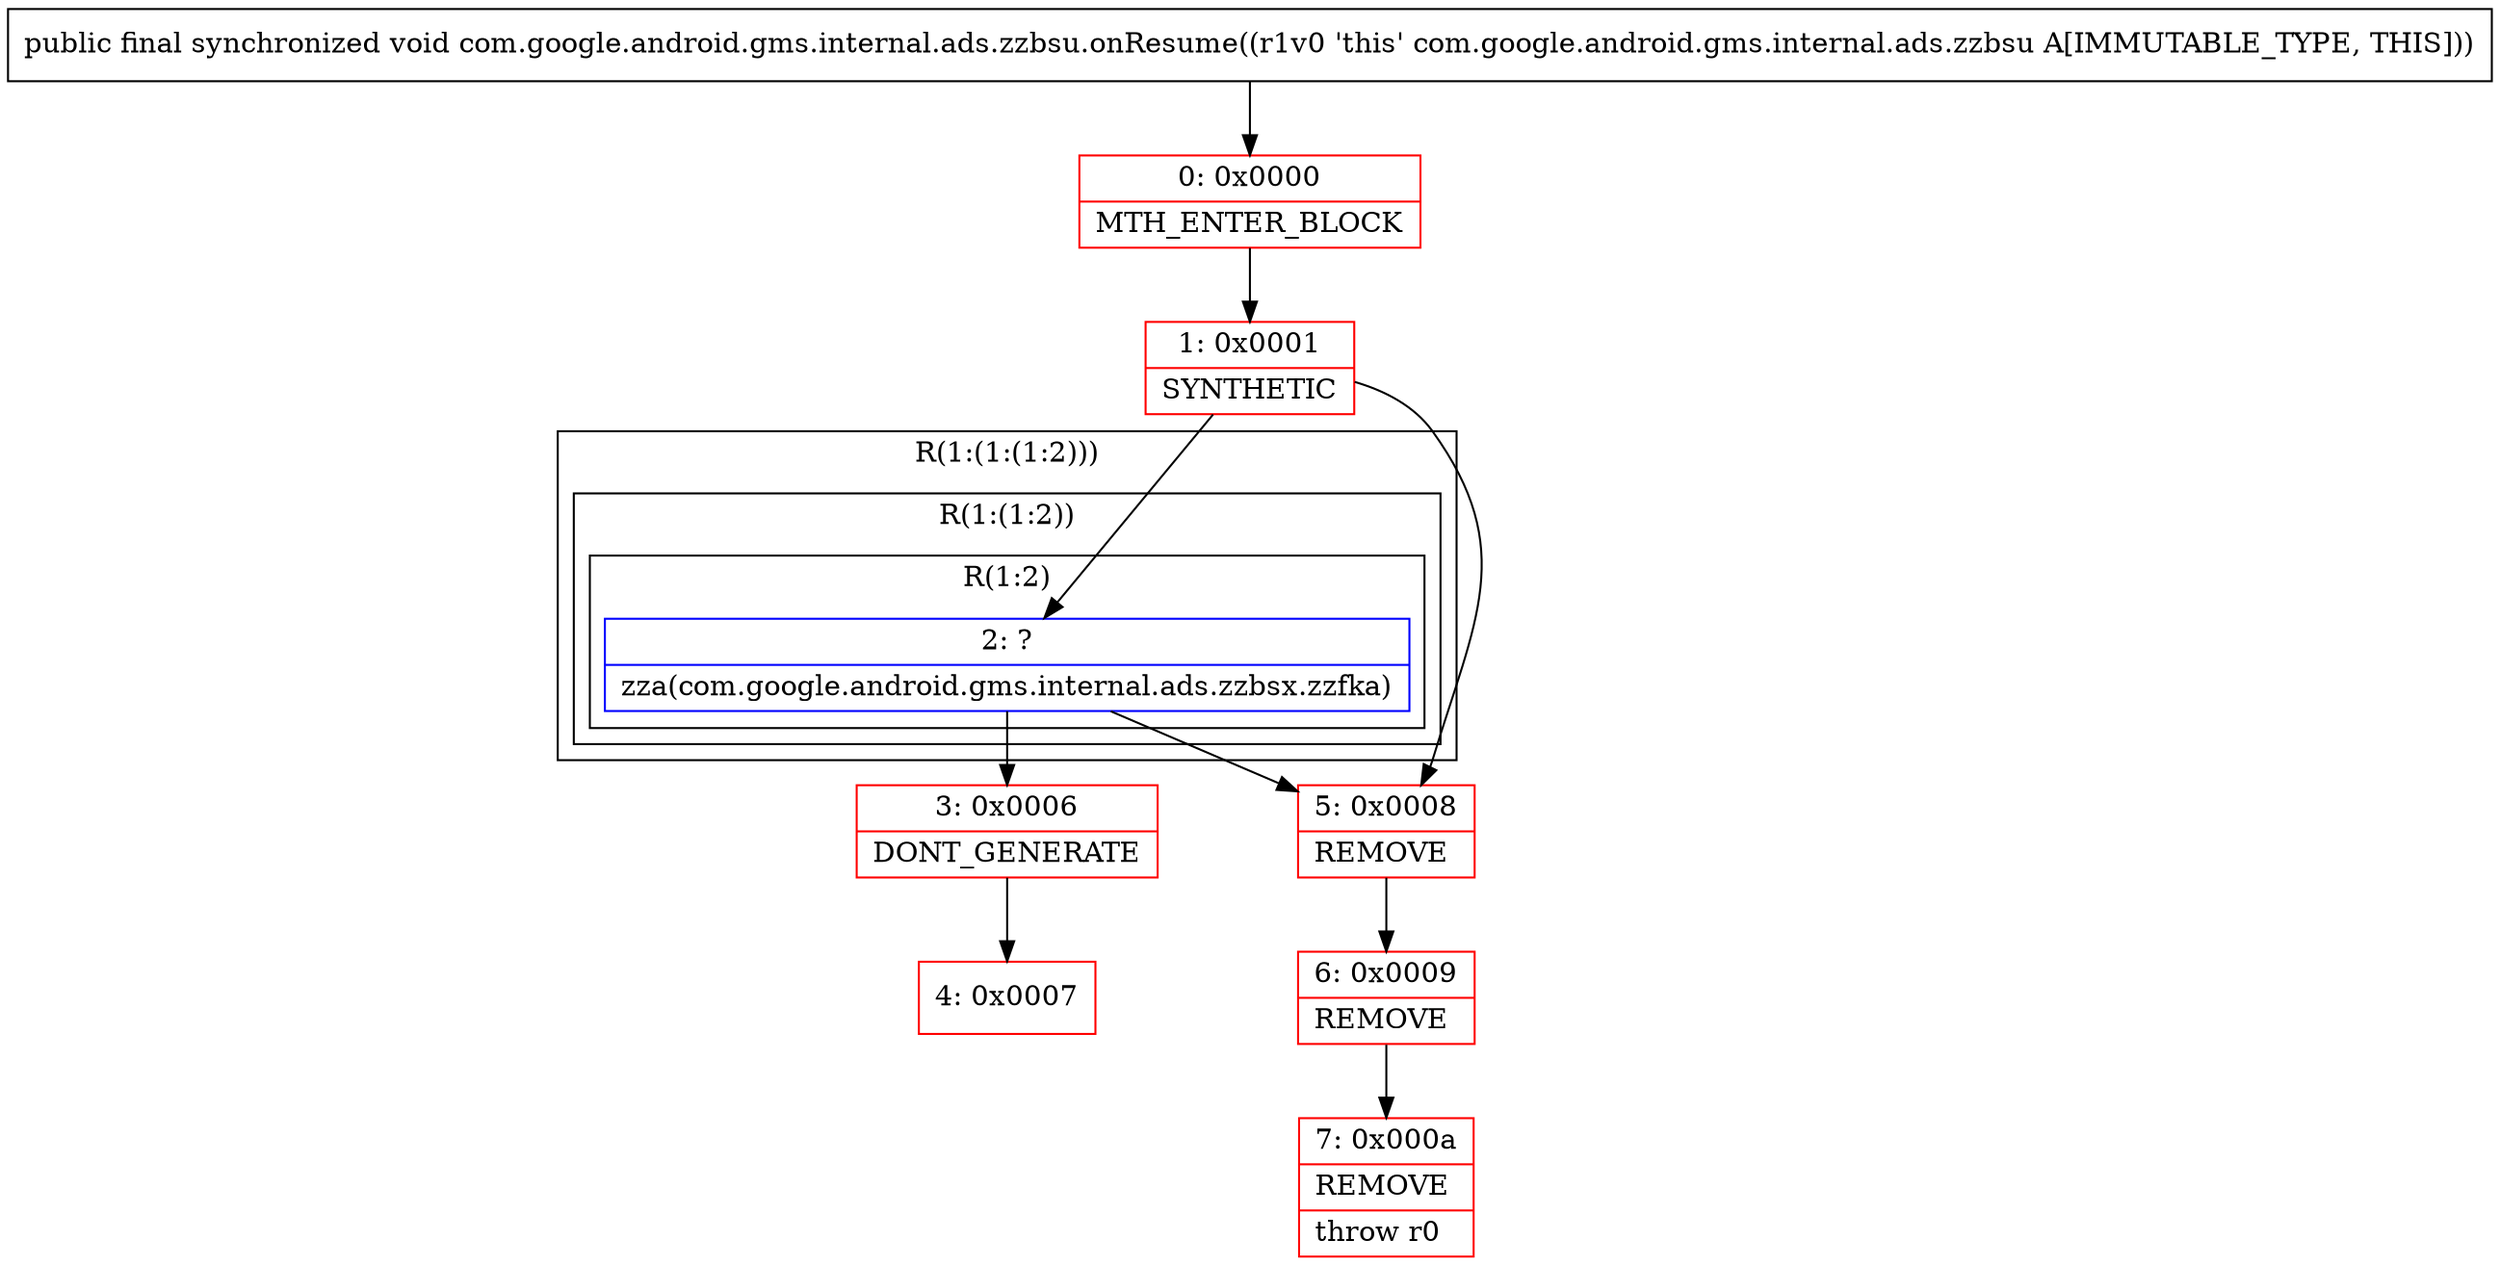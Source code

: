 digraph "CFG forcom.google.android.gms.internal.ads.zzbsu.onResume()V" {
subgraph cluster_Region_68457303 {
label = "R(1:(1:(1:2)))";
node [shape=record,color=blue];
subgraph cluster_Region_673668462 {
label = "R(1:(1:2))";
node [shape=record,color=blue];
subgraph cluster_Region_1084117566 {
label = "R(1:2)";
node [shape=record,color=blue];
Node_2 [shape=record,label="{2\:\ ?|zza(com.google.android.gms.internal.ads.zzbsx.zzfka)\l}"];
}
}
}
Node_0 [shape=record,color=red,label="{0\:\ 0x0000|MTH_ENTER_BLOCK\l}"];
Node_1 [shape=record,color=red,label="{1\:\ 0x0001|SYNTHETIC\l}"];
Node_3 [shape=record,color=red,label="{3\:\ 0x0006|DONT_GENERATE\l}"];
Node_4 [shape=record,color=red,label="{4\:\ 0x0007}"];
Node_5 [shape=record,color=red,label="{5\:\ 0x0008|REMOVE\l}"];
Node_6 [shape=record,color=red,label="{6\:\ 0x0009|REMOVE\l}"];
Node_7 [shape=record,color=red,label="{7\:\ 0x000a|REMOVE\l|throw r0\l}"];
MethodNode[shape=record,label="{public final synchronized void com.google.android.gms.internal.ads.zzbsu.onResume((r1v0 'this' com.google.android.gms.internal.ads.zzbsu A[IMMUTABLE_TYPE, THIS])) }"];
MethodNode -> Node_0;
Node_2 -> Node_3;
Node_2 -> Node_5;
Node_0 -> Node_1;
Node_1 -> Node_2;
Node_1 -> Node_5;
Node_3 -> Node_4;
Node_5 -> Node_6;
Node_6 -> Node_7;
}

